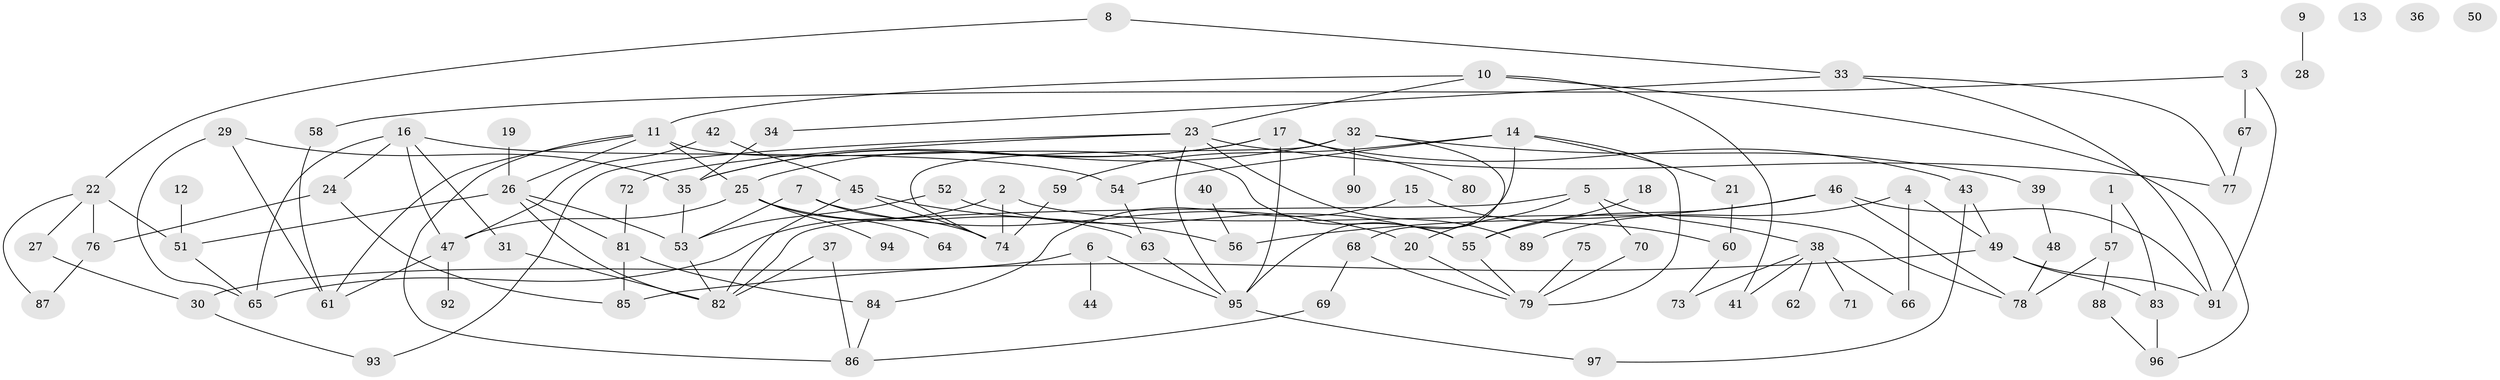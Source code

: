 // coarse degree distribution, {3: 0.18333333333333332, 6: 0.08333333333333333, 4: 0.16666666666666666, 2: 0.18333333333333332, 0: 0.06666666666666667, 5: 0.15, 10: 0.016666666666666666, 8: 0.016666666666666666, 1: 0.11666666666666667, 9: 0.016666666666666666}
// Generated by graph-tools (version 1.1) at 2025/41/03/06/25 10:41:21]
// undirected, 97 vertices, 142 edges
graph export_dot {
graph [start="1"]
  node [color=gray90,style=filled];
  1;
  2;
  3;
  4;
  5;
  6;
  7;
  8;
  9;
  10;
  11;
  12;
  13;
  14;
  15;
  16;
  17;
  18;
  19;
  20;
  21;
  22;
  23;
  24;
  25;
  26;
  27;
  28;
  29;
  30;
  31;
  32;
  33;
  34;
  35;
  36;
  37;
  38;
  39;
  40;
  41;
  42;
  43;
  44;
  45;
  46;
  47;
  48;
  49;
  50;
  51;
  52;
  53;
  54;
  55;
  56;
  57;
  58;
  59;
  60;
  61;
  62;
  63;
  64;
  65;
  66;
  67;
  68;
  69;
  70;
  71;
  72;
  73;
  74;
  75;
  76;
  77;
  78;
  79;
  80;
  81;
  82;
  83;
  84;
  85;
  86;
  87;
  88;
  89;
  90;
  91;
  92;
  93;
  94;
  95;
  96;
  97;
  1 -- 57;
  1 -- 83;
  2 -- 65;
  2 -- 74;
  2 -- 78;
  3 -- 58;
  3 -- 67;
  3 -- 91;
  4 -- 49;
  4 -- 66;
  4 -- 89;
  5 -- 20;
  5 -- 38;
  5 -- 70;
  5 -- 82;
  6 -- 30;
  6 -- 44;
  6 -- 95;
  7 -- 20;
  7 -- 53;
  7 -- 74;
  8 -- 22;
  8 -- 33;
  9 -- 28;
  10 -- 11;
  10 -- 23;
  10 -- 41;
  10 -- 96;
  11 -- 25;
  11 -- 26;
  11 -- 55;
  11 -- 61;
  11 -- 86;
  12 -- 51;
  14 -- 21;
  14 -- 54;
  14 -- 59;
  14 -- 79;
  14 -- 95;
  15 -- 60;
  15 -- 84;
  16 -- 24;
  16 -- 31;
  16 -- 47;
  16 -- 54;
  16 -- 65;
  17 -- 25;
  17 -- 35;
  17 -- 43;
  17 -- 80;
  17 -- 95;
  18 -- 55;
  19 -- 26;
  20 -- 79;
  21 -- 60;
  22 -- 27;
  22 -- 51;
  22 -- 76;
  22 -- 87;
  23 -- 72;
  23 -- 77;
  23 -- 89;
  23 -- 93;
  23 -- 95;
  24 -- 76;
  24 -- 85;
  25 -- 47;
  25 -- 63;
  25 -- 64;
  25 -- 94;
  26 -- 51;
  26 -- 53;
  26 -- 81;
  26 -- 82;
  27 -- 30;
  29 -- 35;
  29 -- 61;
  29 -- 65;
  30 -- 93;
  31 -- 82;
  32 -- 35;
  32 -- 39;
  32 -- 68;
  32 -- 74;
  32 -- 90;
  33 -- 34;
  33 -- 77;
  33 -- 91;
  34 -- 35;
  35 -- 53;
  37 -- 82;
  37 -- 86;
  38 -- 41;
  38 -- 62;
  38 -- 66;
  38 -- 71;
  38 -- 73;
  39 -- 48;
  40 -- 56;
  42 -- 45;
  42 -- 47;
  43 -- 49;
  43 -- 97;
  45 -- 56;
  45 -- 74;
  45 -- 82;
  46 -- 55;
  46 -- 56;
  46 -- 78;
  46 -- 91;
  47 -- 61;
  47 -- 92;
  48 -- 78;
  49 -- 83;
  49 -- 85;
  49 -- 91;
  51 -- 65;
  52 -- 53;
  52 -- 55;
  53 -- 82;
  54 -- 63;
  55 -- 79;
  57 -- 78;
  57 -- 88;
  58 -- 61;
  59 -- 74;
  60 -- 73;
  63 -- 95;
  67 -- 77;
  68 -- 69;
  68 -- 79;
  69 -- 86;
  70 -- 79;
  72 -- 81;
  75 -- 79;
  76 -- 87;
  81 -- 84;
  81 -- 85;
  83 -- 96;
  84 -- 86;
  88 -- 96;
  95 -- 97;
}
